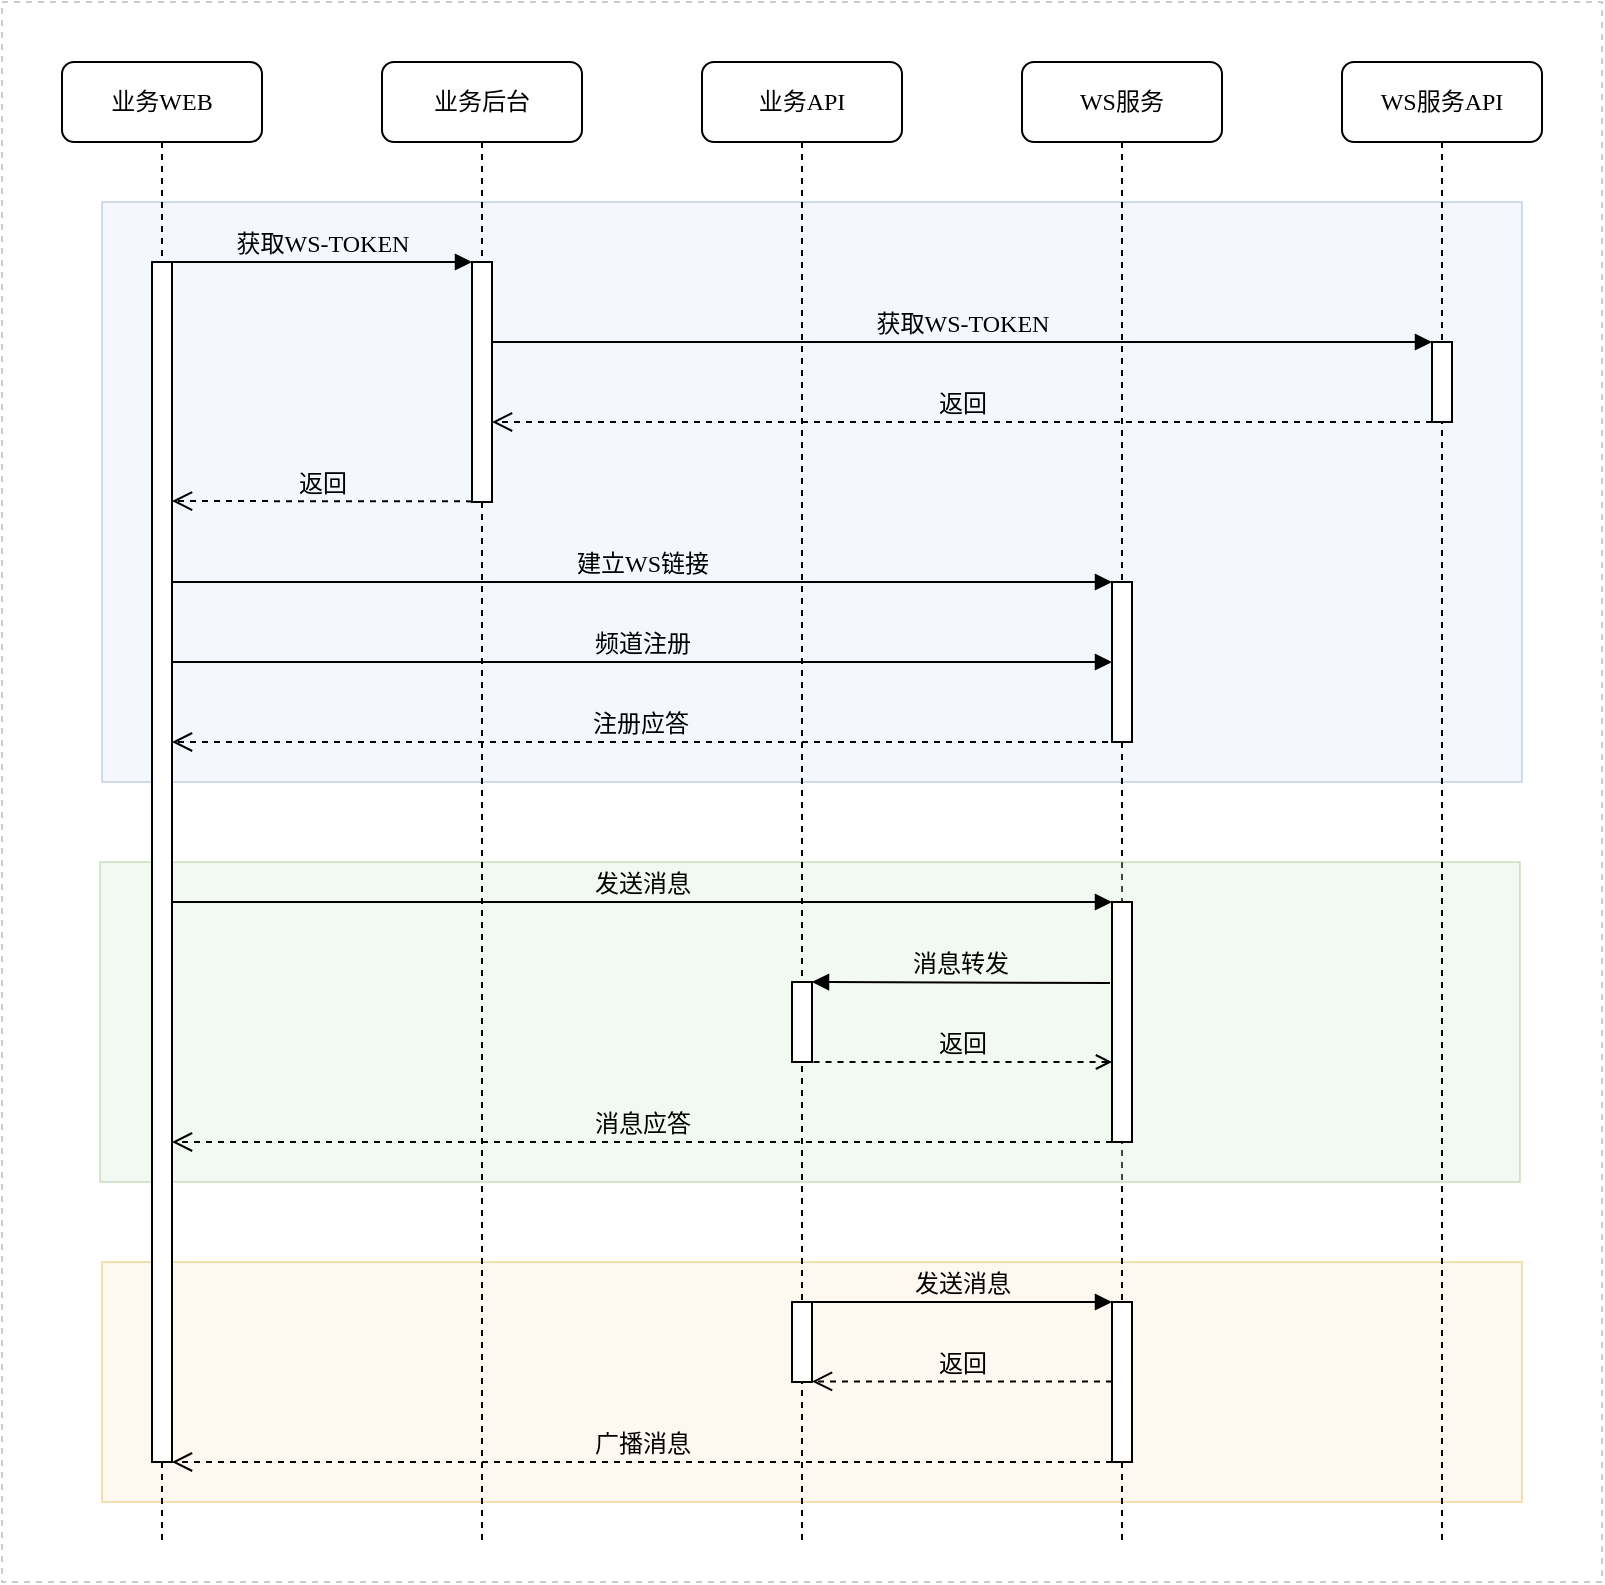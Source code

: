 <mxfile version="21.3.8" type="github">
  <diagram name="第 1 页" id="E05Ltvb_8k6aoxSRjsTi">
    <mxGraphModel dx="1434" dy="716" grid="1" gridSize="10" guides="1" tooltips="1" connect="1" arrows="1" fold="1" page="1" pageScale="1" pageWidth="827" pageHeight="1169" math="0" shadow="0">
      <root>
        <mxCell id="0" />
        <mxCell id="1" parent="0" />
        <mxCell id="wpOEHZqx33qmMmasa-VJ-1" value="" style="rounded=0;whiteSpace=wrap;html=1;opacity=20;dashed=1;" vertex="1" parent="1">
          <mxGeometry x="50" y="50" width="800" height="790" as="geometry" />
        </mxCell>
        <mxCell id="wpOEHZqx33qmMmasa-VJ-2" value="" style="rounded=0;whiteSpace=wrap;html=1;fillColor=#dae8fc;strokeColor=#6c8ebf;opacity=30;" vertex="1" parent="1">
          <mxGeometry x="100" y="150" width="710" height="290" as="geometry" />
        </mxCell>
        <mxCell id="wpOEHZqx33qmMmasa-VJ-3" value="" style="rounded=0;whiteSpace=wrap;html=1;fillColor=#ffe6cc;strokeColor=#d79b00;opacity=30;" vertex="1" parent="1">
          <mxGeometry x="100" y="680" width="710" height="120" as="geometry" />
        </mxCell>
        <mxCell id="wpOEHZqx33qmMmasa-VJ-4" value="WS服务" style="shape=umlLifeline;perimeter=lifelinePerimeter;whiteSpace=wrap;html=1;container=1;collapsible=0;recursiveResize=0;outlineConnect=0;rounded=1;shadow=0;comic=0;labelBackgroundColor=none;strokeWidth=1;fontFamily=Verdana;fontSize=12;align=center;" vertex="1" parent="1">
          <mxGeometry x="560" y="80" width="100" height="740" as="geometry" />
        </mxCell>
        <mxCell id="wpOEHZqx33qmMmasa-VJ-5" value="" style="html=1;points=[];perimeter=orthogonalPerimeter;rounded=0;shadow=0;comic=0;labelBackgroundColor=none;strokeWidth=1;fontFamily=Verdana;fontSize=12;align=center;" vertex="1" parent="wpOEHZqx33qmMmasa-VJ-4">
          <mxGeometry x="45" y="260" width="10" height="80" as="geometry" />
        </mxCell>
        <mxCell id="wpOEHZqx33qmMmasa-VJ-6" value="发送消息" style="html=1;verticalAlign=bottom;endArrow=block;labelBackgroundColor=none;fontFamily=Verdana;fontSize=12;edgeStyle=elbowEdgeStyle;elbow=vertical;entryX=-0.209;entryY=0;entryDx=0;entryDy=0;entryPerimeter=0;" edge="1" parent="wpOEHZqx33qmMmasa-VJ-4">
          <mxGeometry x="-0.002" relative="1" as="geometry">
            <mxPoint x="-105" y="620" as="sourcePoint" />
            <Array as="points">
              <mxPoint x="-48.41" y="620" />
              <mxPoint x="-38.41" y="680" />
              <mxPoint x="1.59" y="690" />
              <mxPoint x="-18.41" y="650" />
              <mxPoint x="-98.41" y="540" />
            </Array>
            <mxPoint x="45" y="620" as="targetPoint" />
            <mxPoint as="offset" />
          </mxGeometry>
        </mxCell>
        <mxCell id="wpOEHZqx33qmMmasa-VJ-7" value="" style="html=1;points=[];perimeter=orthogonalPerimeter;rounded=0;shadow=0;comic=0;labelBackgroundColor=none;strokeWidth=1;fontFamily=Verdana;fontSize=12;align=center;" vertex="1" parent="wpOEHZqx33qmMmasa-VJ-4">
          <mxGeometry x="45" y="620" width="10" height="80" as="geometry" />
        </mxCell>
        <mxCell id="wpOEHZqx33qmMmasa-VJ-8" value="" style="rounded=0;whiteSpace=wrap;html=1;fillColor=#d5e8d4;strokeColor=#82b366;opacity=30;" vertex="1" parent="1">
          <mxGeometry x="99" y="480" width="710" height="160" as="geometry" />
        </mxCell>
        <mxCell id="wpOEHZqx33qmMmasa-VJ-9" value="业务后台" style="shape=umlLifeline;perimeter=lifelinePerimeter;whiteSpace=wrap;html=1;container=1;collapsible=0;recursiveResize=0;outlineConnect=0;rounded=1;shadow=0;comic=0;labelBackgroundColor=none;strokeWidth=1;fontFamily=Verdana;fontSize=12;align=center;" vertex="1" parent="1">
          <mxGeometry x="240" y="80" width="100" height="740" as="geometry" />
        </mxCell>
        <mxCell id="wpOEHZqx33qmMmasa-VJ-10" value="" style="html=1;points=[];perimeter=orthogonalPerimeter;rounded=0;shadow=0;comic=0;labelBackgroundColor=none;strokeWidth=1;fontFamily=Verdana;fontSize=12;align=center;" vertex="1" parent="wpOEHZqx33qmMmasa-VJ-9">
          <mxGeometry x="45" y="100" width="10" height="120" as="geometry" />
        </mxCell>
        <mxCell id="wpOEHZqx33qmMmasa-VJ-11" value="返回" style="html=1;verticalAlign=bottom;endArrow=open;dashed=1;endSize=8;labelBackgroundColor=none;fontFamily=Verdana;fontSize=12;edgeStyle=elbowEdgeStyle;elbow=vertical;" edge="1" parent="wpOEHZqx33qmMmasa-VJ-9">
          <mxGeometry relative="1" as="geometry">
            <mxPoint x="-105" y="219.69" as="targetPoint" />
            <Array as="points" />
            <mxPoint x="45" y="219.69" as="sourcePoint" />
            <mxPoint as="offset" />
          </mxGeometry>
        </mxCell>
        <mxCell id="wpOEHZqx33qmMmasa-VJ-12" value="建立WS链接" style="html=1;verticalAlign=bottom;endArrow=block;labelBackgroundColor=none;fontFamily=Verdana;fontSize=12;edgeStyle=elbowEdgeStyle;elbow=vertical;" edge="1" parent="wpOEHZqx33qmMmasa-VJ-9">
          <mxGeometry x="-0.001" relative="1" as="geometry">
            <mxPoint x="-105" y="260" as="sourcePoint" />
            <mxPoint x="365" y="260" as="targetPoint" />
            <mxPoint as="offset" />
          </mxGeometry>
        </mxCell>
        <mxCell id="wpOEHZqx33qmMmasa-VJ-13" value="业务API" style="shape=umlLifeline;perimeter=lifelinePerimeter;whiteSpace=wrap;html=1;container=1;collapsible=0;recursiveResize=0;outlineConnect=0;rounded=1;shadow=0;comic=0;labelBackgroundColor=none;strokeWidth=1;fontFamily=Verdana;fontSize=12;align=center;" vertex="1" parent="1">
          <mxGeometry x="400" y="80" width="100" height="740" as="geometry" />
        </mxCell>
        <mxCell id="wpOEHZqx33qmMmasa-VJ-14" value="频道注册" style="html=1;verticalAlign=bottom;endArrow=block;labelBackgroundColor=none;fontFamily=Verdana;fontSize=12;edgeStyle=elbowEdgeStyle;elbow=vertical;exitX=1.429;exitY=0.147;exitDx=0;exitDy=0;exitPerimeter=0;" edge="1" parent="wpOEHZqx33qmMmasa-VJ-13">
          <mxGeometry relative="1" as="geometry">
            <mxPoint x="-265" y="300" as="sourcePoint" />
            <mxPoint x="205" y="300" as="targetPoint" />
            <Array as="points">
              <mxPoint x="-203.87" y="300" />
              <mxPoint x="16.13" y="294" />
            </Array>
          </mxGeometry>
        </mxCell>
        <mxCell id="wpOEHZqx33qmMmasa-VJ-15" value="" style="html=1;points=[];perimeter=orthogonalPerimeter;rounded=0;shadow=0;comic=0;labelBackgroundColor=none;strokeWidth=1;fontFamily=Verdana;fontSize=12;align=center;" vertex="1" parent="wpOEHZqx33qmMmasa-VJ-13">
          <mxGeometry x="45" y="620" width="10" height="40" as="geometry" />
        </mxCell>
        <mxCell id="wpOEHZqx33qmMmasa-VJ-16" value="" style="html=1;points=[];perimeter=orthogonalPerimeter;rounded=0;shadow=0;comic=0;labelBackgroundColor=none;strokeWidth=1;fontFamily=Verdana;fontSize=12;align=center;" vertex="1" parent="wpOEHZqx33qmMmasa-VJ-13">
          <mxGeometry x="205" y="420" width="10" height="120" as="geometry" />
        </mxCell>
        <mxCell id="wpOEHZqx33qmMmasa-VJ-17" value="消息转发" style="html=1;verticalAlign=bottom;endArrow=none;labelBackgroundColor=none;fontFamily=Verdana;fontSize=12;edgeStyle=elbowEdgeStyle;elbow=vertical;startArrow=block;startFill=1;endFill=0;" edge="1" parent="wpOEHZqx33qmMmasa-VJ-13">
          <mxGeometry x="-0.004" relative="1" as="geometry">
            <mxPoint x="55" y="460" as="sourcePoint" />
            <Array as="points">
              <mxPoint x="110.31" y="460.46" />
              <mxPoint x="120.31" y="520.46" />
              <mxPoint x="160.31" y="530.46" />
              <mxPoint x="140.31" y="490.46" />
              <mxPoint x="60.31" y="380.46" />
            </Array>
            <mxPoint x="204" y="460" as="targetPoint" />
            <mxPoint as="offset" />
          </mxGeometry>
        </mxCell>
        <mxCell id="wpOEHZqx33qmMmasa-VJ-18" value="消息应答" style="html=1;verticalAlign=bottom;endArrow=open;dashed=1;endSize=8;labelBackgroundColor=none;fontFamily=Verdana;fontSize=12;edgeStyle=elbowEdgeStyle;elbow=vertical;" edge="1" parent="wpOEHZqx33qmMmasa-VJ-13">
          <mxGeometry x="0.003" relative="1" as="geometry">
            <mxPoint x="-265" y="540" as="targetPoint" />
            <Array as="points" />
            <mxPoint x="205" y="540" as="sourcePoint" />
            <mxPoint as="offset" />
          </mxGeometry>
        </mxCell>
        <mxCell id="wpOEHZqx33qmMmasa-VJ-19" value="发送消息" style="html=1;verticalAlign=bottom;endArrow=block;labelBackgroundColor=none;fontFamily=Verdana;fontSize=12;edgeStyle=elbowEdgeStyle;elbow=vertical;" edge="1" parent="wpOEHZqx33qmMmasa-VJ-13">
          <mxGeometry x="-0.002" relative="1" as="geometry">
            <mxPoint x="-265" y="420" as="sourcePoint" />
            <Array as="points">
              <mxPoint x="106.31" y="420" />
              <mxPoint x="116.31" y="480" />
              <mxPoint x="156.31" y="490" />
              <mxPoint x="136.31" y="450" />
              <mxPoint x="56.31" y="340" />
            </Array>
            <mxPoint as="offset" />
            <mxPoint x="205" y="420" as="targetPoint" />
          </mxGeometry>
        </mxCell>
        <mxCell id="wpOEHZqx33qmMmasa-VJ-20" value="返回" style="html=1;verticalAlign=bottom;endArrow=none;dashed=1;endSize=8;labelBackgroundColor=none;fontFamily=Verdana;fontSize=12;edgeStyle=elbowEdgeStyle;elbow=vertical;startArrow=open;startFill=0;endFill=0;" edge="1" parent="wpOEHZqx33qmMmasa-VJ-13">
          <mxGeometry x="0.003" relative="1" as="geometry">
            <mxPoint x="55" y="500" as="targetPoint" />
            <Array as="points">
              <mxPoint x="84" y="500" />
            </Array>
            <mxPoint x="205" y="500" as="sourcePoint" />
            <mxPoint as="offset" />
          </mxGeometry>
        </mxCell>
        <mxCell id="wpOEHZqx33qmMmasa-VJ-21" value="" style="html=1;points=[];perimeter=orthogonalPerimeter;rounded=0;shadow=0;comic=0;labelBackgroundColor=none;strokeWidth=1;fontFamily=Verdana;fontSize=12;align=center;" vertex="1" parent="wpOEHZqx33qmMmasa-VJ-13">
          <mxGeometry x="45" y="460" width="10" height="40" as="geometry" />
        </mxCell>
        <mxCell id="wpOEHZqx33qmMmasa-VJ-22" value="业务WEB" style="shape=umlLifeline;perimeter=lifelinePerimeter;whiteSpace=wrap;html=1;container=1;collapsible=0;recursiveResize=0;outlineConnect=0;rounded=1;shadow=0;comic=0;labelBackgroundColor=none;strokeWidth=1;fontFamily=Verdana;fontSize=12;align=center;" vertex="1" parent="1">
          <mxGeometry x="80" y="80" width="100" height="740" as="geometry" />
        </mxCell>
        <mxCell id="wpOEHZqx33qmMmasa-VJ-23" value="" style="html=1;points=[];perimeter=orthogonalPerimeter;rounded=0;shadow=0;comic=0;labelBackgroundColor=none;strokeWidth=1;fontFamily=Verdana;fontSize=12;align=center;" vertex="1" parent="wpOEHZqx33qmMmasa-VJ-22">
          <mxGeometry x="45" y="100" width="10" height="600" as="geometry" />
        </mxCell>
        <mxCell id="wpOEHZqx33qmMmasa-VJ-24" value="WS服务API" style="shape=umlLifeline;perimeter=lifelinePerimeter;whiteSpace=wrap;html=1;container=1;collapsible=0;recursiveResize=0;outlineConnect=0;rounded=1;shadow=0;comic=0;labelBackgroundColor=none;strokeWidth=1;fontFamily=Verdana;fontSize=12;align=center;" vertex="1" parent="1">
          <mxGeometry x="720" y="80" width="100" height="740" as="geometry" />
        </mxCell>
        <mxCell id="wpOEHZqx33qmMmasa-VJ-25" value="" style="html=1;points=[];perimeter=orthogonalPerimeter;rounded=0;shadow=0;comic=0;labelBackgroundColor=none;strokeWidth=1;fontFamily=Verdana;fontSize=12;align=center;" vertex="1" parent="wpOEHZqx33qmMmasa-VJ-24">
          <mxGeometry x="45" y="140" width="10" height="40" as="geometry" />
        </mxCell>
        <mxCell id="wpOEHZqx33qmMmasa-VJ-26" value="获取WS-TOKEN" style="html=1;verticalAlign=bottom;endArrow=block;entryX=0;entryY=0;labelBackgroundColor=none;fontFamily=Verdana;fontSize=12;edgeStyle=elbowEdgeStyle;elbow=vertical;" edge="1" parent="1" source="wpOEHZqx33qmMmasa-VJ-23" target="wpOEHZqx33qmMmasa-VJ-10">
          <mxGeometry relative="1" as="geometry">
            <mxPoint x="220" y="190" as="sourcePoint" />
          </mxGeometry>
        </mxCell>
        <mxCell id="wpOEHZqx33qmMmasa-VJ-27" value="注册应答" style="html=1;verticalAlign=bottom;endArrow=open;dashed=1;endSize=8;labelBackgroundColor=none;fontFamily=Verdana;fontSize=12;edgeStyle=elbowEdgeStyle;elbow=vertical;entryX=1.339;entryY=0.244;entryDx=0;entryDy=0;entryPerimeter=0;" edge="1" parent="1">
          <mxGeometry relative="1" as="geometry">
            <mxPoint x="135" y="420" as="targetPoint" />
            <Array as="points">
              <mxPoint x="219.55" y="420" />
              <mxPoint x="199.55" y="420" />
            </Array>
            <mxPoint x="603" y="420" as="sourcePoint" />
          </mxGeometry>
        </mxCell>
        <mxCell id="wpOEHZqx33qmMmasa-VJ-28" value="获取WS-TOKEN" style="html=1;verticalAlign=bottom;endArrow=block;labelBackgroundColor=none;fontFamily=Verdana;fontSize=12;edgeStyle=elbowEdgeStyle;elbow=vertical;" edge="1" parent="1">
          <mxGeometry relative="1" as="geometry">
            <mxPoint x="295" y="220" as="sourcePoint" />
            <mxPoint x="765" y="220" as="targetPoint" />
          </mxGeometry>
        </mxCell>
        <mxCell id="wpOEHZqx33qmMmasa-VJ-29" value="返回" style="html=1;verticalAlign=bottom;endArrow=open;dashed=1;endSize=8;labelBackgroundColor=none;fontFamily=Verdana;fontSize=12;edgeStyle=elbowEdgeStyle;elbow=vertical;" edge="1" parent="1">
          <mxGeometry relative="1" as="geometry">
            <mxPoint x="295" y="260" as="targetPoint" />
            <Array as="points" />
            <mxPoint x="765" y="260" as="sourcePoint" />
            <mxPoint as="offset" />
          </mxGeometry>
        </mxCell>
        <mxCell id="wpOEHZqx33qmMmasa-VJ-30" value="返回" style="html=1;verticalAlign=bottom;endArrow=open;dashed=1;endSize=8;labelBackgroundColor=none;fontFamily=Verdana;fontSize=12;edgeStyle=elbowEdgeStyle;elbow=vertical;exitX=-0.17;exitY=1.002;exitDx=0;exitDy=0;exitPerimeter=0;" edge="1" parent="1">
          <mxGeometry x="0.003" relative="1" as="geometry">
            <mxPoint x="455" y="739.71" as="targetPoint" />
            <Array as="points">
              <mxPoint x="576.54" y="739.71" />
              <mxPoint x="546.54" y="739.71" />
            </Array>
            <mxPoint x="605" y="739.71" as="sourcePoint" />
            <mxPoint as="offset" />
          </mxGeometry>
        </mxCell>
        <mxCell id="wpOEHZqx33qmMmasa-VJ-31" value="广播消息" style="html=1;verticalAlign=bottom;endArrow=open;dashed=1;endSize=8;labelBackgroundColor=none;fontFamily=Verdana;fontSize=12;edgeStyle=elbowEdgeStyle;elbow=vertical;exitX=-0.245;exitY=0.997;exitDx=0;exitDy=0;exitPerimeter=0;" edge="1" parent="1">
          <mxGeometry x="0.003" relative="1" as="geometry">
            <mxPoint x="135" y="780" as="targetPoint" />
            <Array as="points" />
            <mxPoint x="605" y="780" as="sourcePoint" />
            <mxPoint as="offset" />
          </mxGeometry>
        </mxCell>
      </root>
    </mxGraphModel>
  </diagram>
</mxfile>
